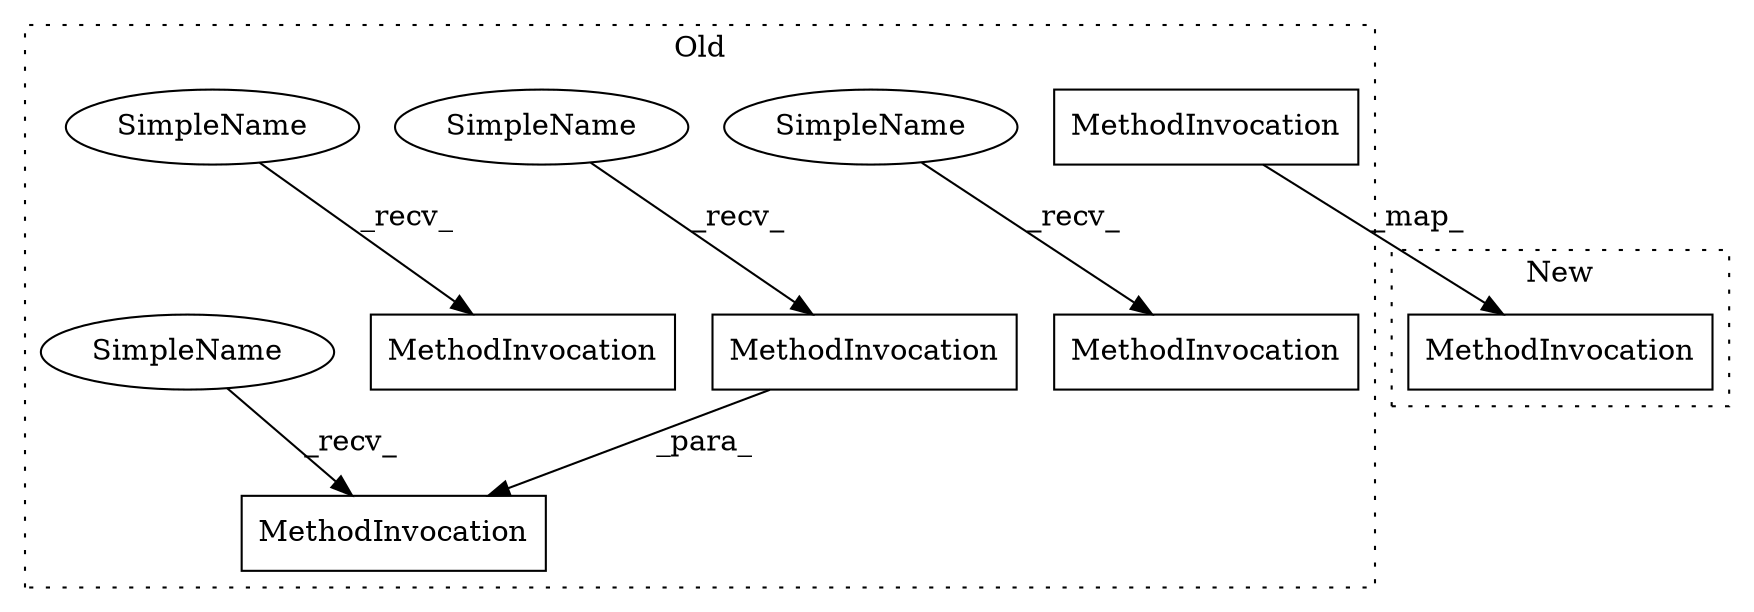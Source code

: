digraph G {
subgraph cluster0 {
2 [label="MethodInvocation" a="32" s="3756,3770" l="8,1" shape="box"];
3 [label="MethodInvocation" a="32" s="3398,3473" l="5,1" shape="box"];
4 [label="MethodInvocation" a="32" s="3662,3675" l="8,1" shape="box"];
5 [label="MethodInvocation" a="32" s="3535,3549" l="8,1" shape="box"];
6 [label="MethodInvocation" a="32" s="3617,3693" l="5,1" shape="box"];
7 [label="SimpleName" a="42" s="3532" l="2" shape="ellipse"];
8 [label="SimpleName" a="42" s="3659" l="2" shape="ellipse"];
9 [label="SimpleName" a="42" s="3391" l="6" shape="ellipse"];
10 [label="SimpleName" a="42" s="3610" l="6" shape="ellipse"];
label = "Old";
style="dotted";
}
subgraph cluster1 {
1 [label="MethodInvocation" a="32" s="3536,3599" l="8,1" shape="box"];
label = "New";
style="dotted";
}
2 -> 1 [label="_map_"];
4 -> 6 [label="_para_"];
7 -> 5 [label="_recv_"];
8 -> 4 [label="_recv_"];
9 -> 3 [label="_recv_"];
10 -> 6 [label="_recv_"];
}